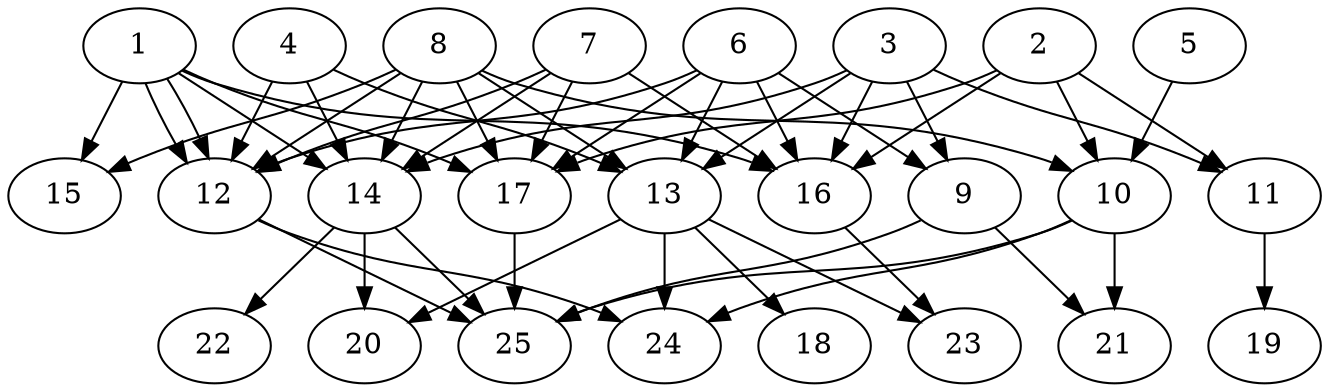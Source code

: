 // DAG automatically generated by daggen at Thu Oct  3 14:00:39 2019
// ./daggen --dot -n 25 --ccr 0.4 --fat 0.7 --regular 0.9 --density 0.7 --mindata 5242880 --maxdata 52428800 
digraph G {
  1 [size="67404800", alpha="0.11", expect_size="26961920"] 
  1 -> 12 [size ="26961920"]
  1 -> 12 [size ="26961920"]
  1 -> 14 [size ="26961920"]
  1 -> 15 [size ="26961920"]
  1 -> 16 [size ="26961920"]
  1 -> 17 [size ="26961920"]
  2 [size="69921280", alpha="0.02", expect_size="27968512"] 
  2 -> 10 [size ="27968512"]
  2 -> 11 [size ="27968512"]
  2 -> 16 [size ="27968512"]
  2 -> 17 [size ="27968512"]
  3 [size="81108480", alpha="0.03", expect_size="32443392"] 
  3 -> 9 [size ="32443392"]
  3 -> 11 [size ="32443392"]
  3 -> 13 [size ="32443392"]
  3 -> 14 [size ="32443392"]
  3 -> 16 [size ="32443392"]
  4 [size="28858880", alpha="0.17", expect_size="11543552"] 
  4 -> 12 [size ="11543552"]
  4 -> 13 [size ="11543552"]
  4 -> 14 [size ="11543552"]
  5 [size="28833280", alpha="0.13", expect_size="11533312"] 
  5 -> 10 [size ="11533312"]
  6 [size="95646720", alpha="0.20", expect_size="38258688"] 
  6 -> 9 [size ="38258688"]
  6 -> 12 [size ="38258688"]
  6 -> 13 [size ="38258688"]
  6 -> 16 [size ="38258688"]
  6 -> 17 [size ="38258688"]
  7 [size="120693760", alpha="0.01", expect_size="48277504"] 
  7 -> 12 [size ="48277504"]
  7 -> 14 [size ="48277504"]
  7 -> 16 [size ="48277504"]
  7 -> 17 [size ="48277504"]
  8 [size="45547520", alpha="0.03", expect_size="18219008"] 
  8 -> 10 [size ="18219008"]
  8 -> 12 [size ="18219008"]
  8 -> 13 [size ="18219008"]
  8 -> 14 [size ="18219008"]
  8 -> 15 [size ="18219008"]
  8 -> 17 [size ="18219008"]
  9 [size="16040960", alpha="0.12", expect_size="6416384"] 
  9 -> 21 [size ="6416384"]
  9 -> 25 [size ="6416384"]
  10 [size="47037440", alpha="0.07", expect_size="18814976"] 
  10 -> 21 [size ="18814976"]
  10 -> 24 [size ="18814976"]
  10 -> 25 [size ="18814976"]
  11 [size="51729920", alpha="0.05", expect_size="20691968"] 
  11 -> 19 [size ="20691968"]
  12 [size="114155520", alpha="0.17", expect_size="45662208"] 
  12 -> 24 [size ="45662208"]
  12 -> 25 [size ="45662208"]
  13 [size="124241920", alpha="0.15", expect_size="49696768"] 
  13 -> 18 [size ="49696768"]
  13 -> 20 [size ="49696768"]
  13 -> 23 [size ="49696768"]
  13 -> 24 [size ="49696768"]
  14 [size="24332800", alpha="0.19", expect_size="9733120"] 
  14 -> 20 [size ="9733120"]
  14 -> 22 [size ="9733120"]
  14 -> 25 [size ="9733120"]
  15 [size="124915200", alpha="0.03", expect_size="49966080"] 
  16 [size="83148800", alpha="0.11", expect_size="33259520"] 
  16 -> 23 [size ="33259520"]
  17 [size="82344960", alpha="0.04", expect_size="32937984"] 
  17 -> 25 [size ="32937984"]
  18 [size="86364160", alpha="0.14", expect_size="34545664"] 
  19 [size="101975040", alpha="0.15", expect_size="40790016"] 
  20 [size="54169600", alpha="0.05", expect_size="21667840"] 
  21 [size="97400320", alpha="0.03", expect_size="38960128"] 
  22 [size="128381440", alpha="0.11", expect_size="51352576"] 
  23 [size="111232000", alpha="0.11", expect_size="44492800"] 
  24 [size="84213760", alpha="0.13", expect_size="33685504"] 
  25 [size="78612480", alpha="0.18", expect_size="31444992"] 
}
